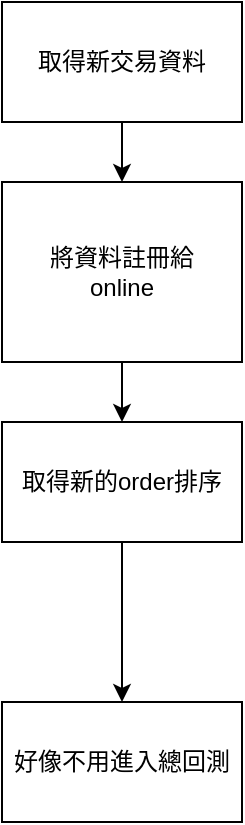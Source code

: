 <mxfile version="20.8.0" type="device"><diagram id="V3ZRE8yasWVn2m9us80X" name="第 1 页"><mxGraphModel dx="1434" dy="756" grid="1" gridSize="10" guides="1" tooltips="1" connect="1" arrows="1" fold="1" page="1" pageScale="1" pageWidth="827" pageHeight="1169" math="0" shadow="0"><root><mxCell id="0"/><mxCell id="1" parent="0"/><mxCell id="rnxYOFURIoAnzKCXhcdp-3" value="" style="edgeStyle=orthogonalEdgeStyle;rounded=0;orthogonalLoop=1;jettySize=auto;html=1;" edge="1" parent="1" source="rnxYOFURIoAnzKCXhcdp-1" target="rnxYOFURIoAnzKCXhcdp-2"><mxGeometry relative="1" as="geometry"/></mxCell><mxCell id="rnxYOFURIoAnzKCXhcdp-1" value="取得新交易資料" style="rounded=0;whiteSpace=wrap;html=1;" vertex="1" parent="1"><mxGeometry x="354" y="70" width="120" height="60" as="geometry"/></mxCell><mxCell id="rnxYOFURIoAnzKCXhcdp-5" value="" style="edgeStyle=orthogonalEdgeStyle;rounded=0;orthogonalLoop=1;jettySize=auto;html=1;" edge="1" parent="1" source="rnxYOFURIoAnzKCXhcdp-2" target="rnxYOFURIoAnzKCXhcdp-4"><mxGeometry relative="1" as="geometry"/></mxCell><mxCell id="rnxYOFURIoAnzKCXhcdp-2" value="將資料註冊給&lt;br&gt;online" style="rounded=0;whiteSpace=wrap;html=1;" vertex="1" parent="1"><mxGeometry x="354" y="160" width="120" height="90" as="geometry"/></mxCell><mxCell id="rnxYOFURIoAnzKCXhcdp-7" value="" style="edgeStyle=orthogonalEdgeStyle;rounded=0;orthogonalLoop=1;jettySize=auto;html=1;" edge="1" parent="1" source="rnxYOFURIoAnzKCXhcdp-4" target="rnxYOFURIoAnzKCXhcdp-6"><mxGeometry relative="1" as="geometry"/></mxCell><mxCell id="rnxYOFURIoAnzKCXhcdp-4" value="取得新的order排序" style="rounded=0;whiteSpace=wrap;html=1;" vertex="1" parent="1"><mxGeometry x="354" y="280" width="120" height="60" as="geometry"/></mxCell><mxCell id="rnxYOFURIoAnzKCXhcdp-6" value="好像不用進入總回測&lt;br&gt;" style="rounded=0;whiteSpace=wrap;html=1;" vertex="1" parent="1"><mxGeometry x="354" y="420" width="120" height="60" as="geometry"/></mxCell></root></mxGraphModel></diagram></mxfile>